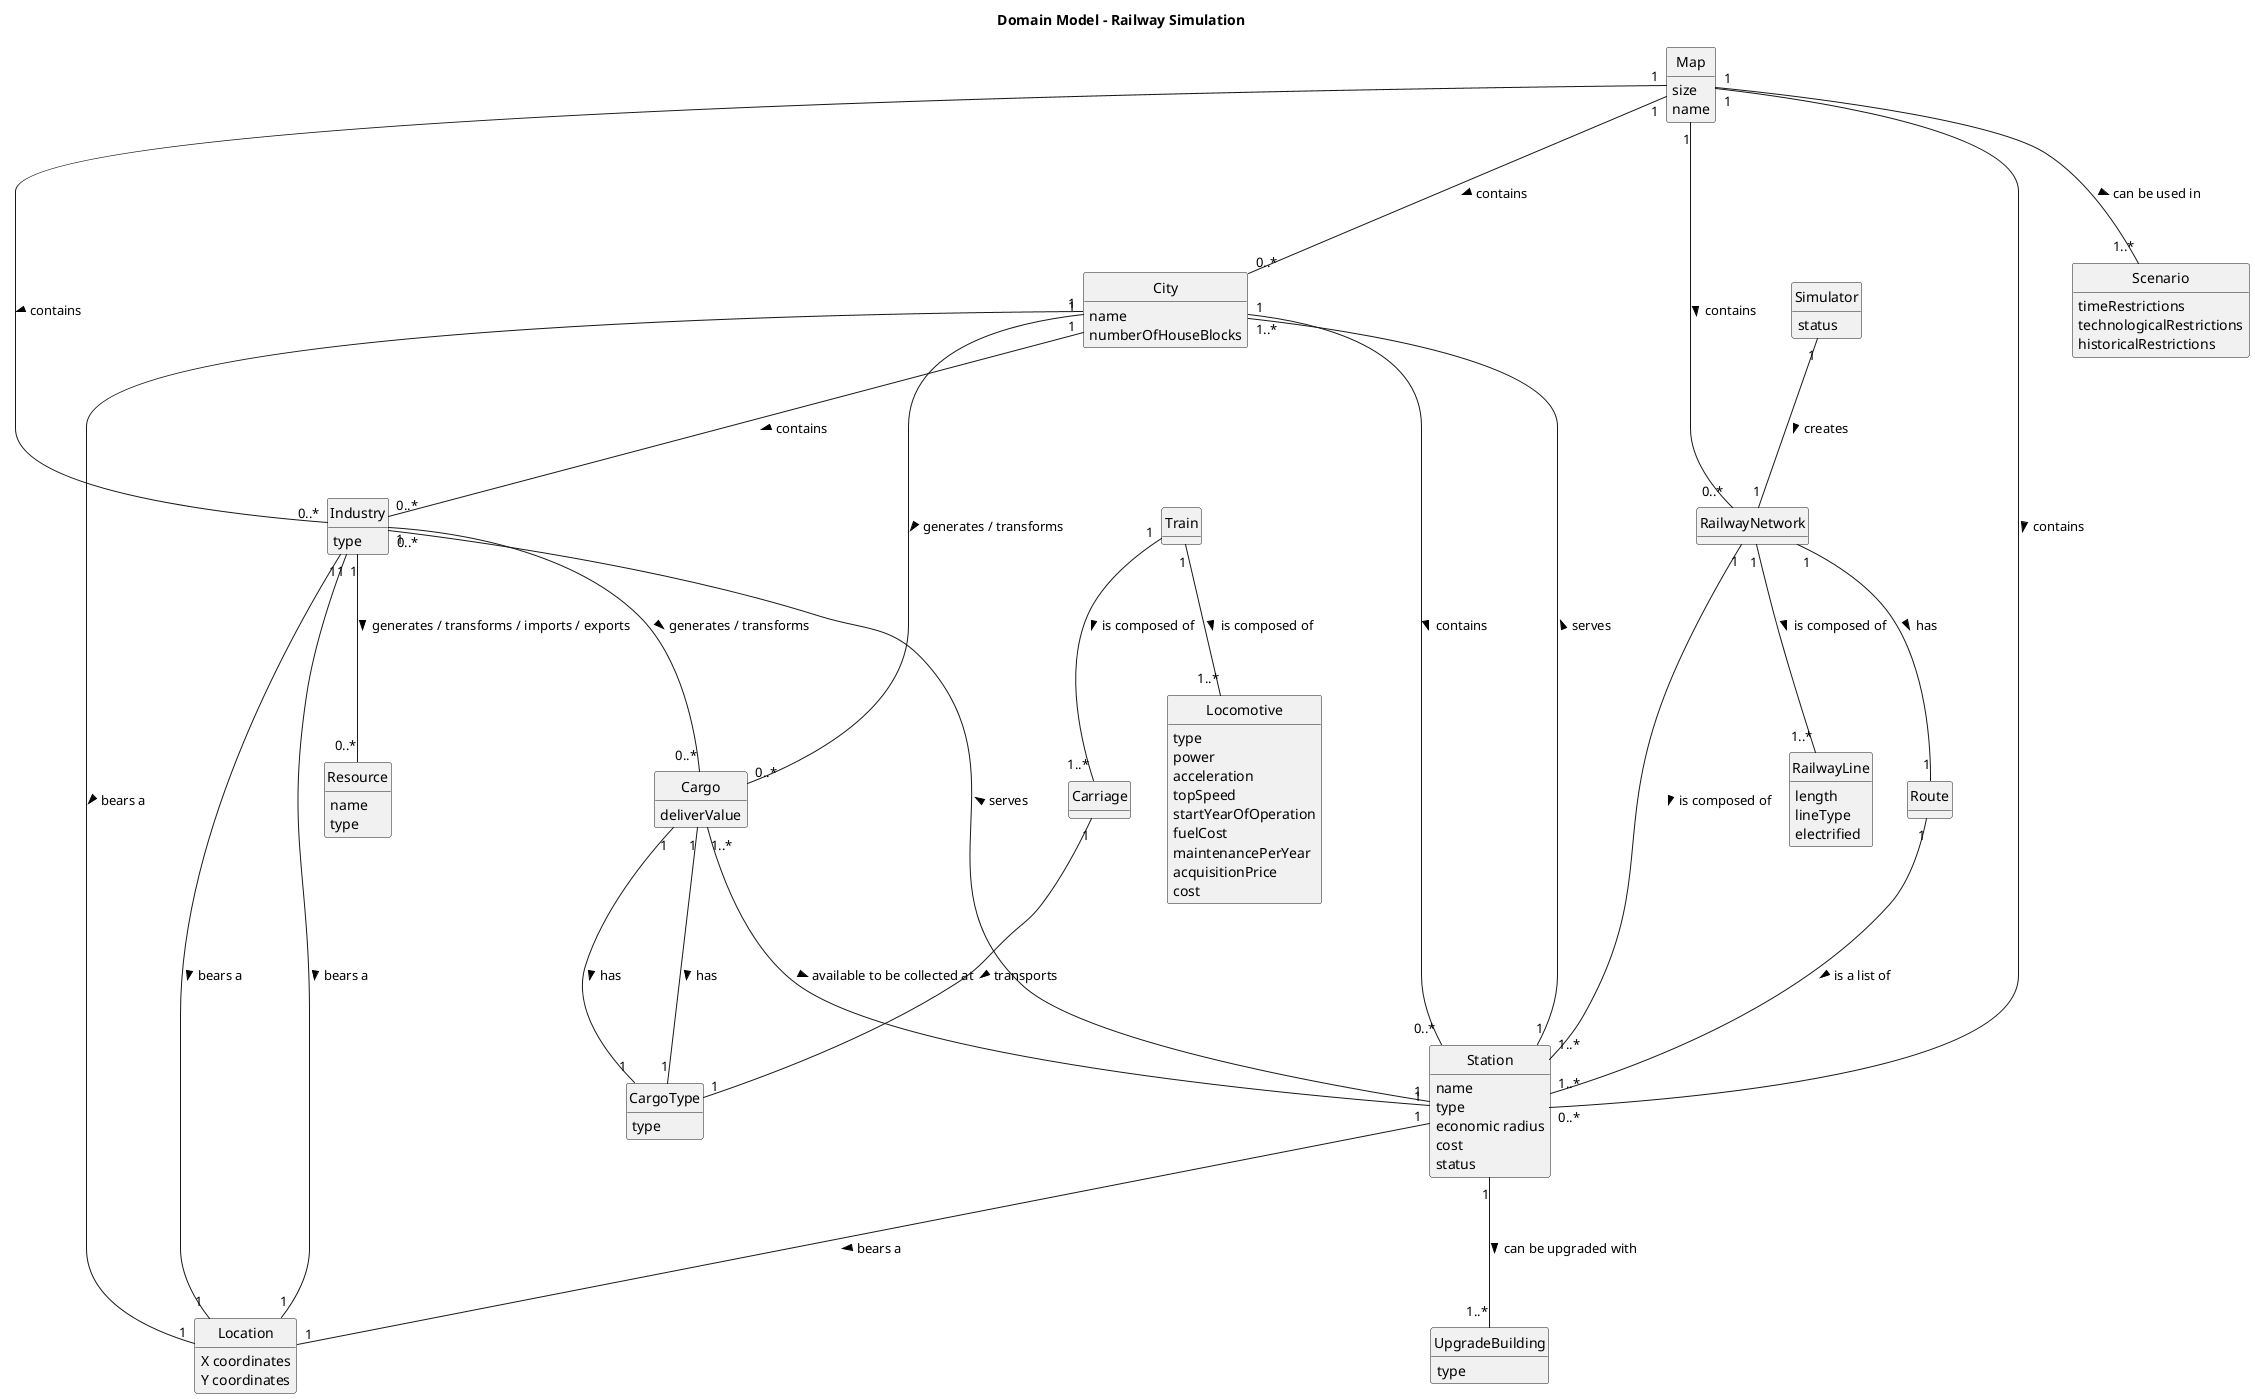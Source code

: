 @startuml

skinparam monochrome true
skinparam packageStyle rectangle
skinparam shadowing false
skinparam classAttributeIconSize 0
hide circle
hide methods

title Domain Model - Railway Simulation

class Map {
size
name
}

class City {
   name
   numberOfHouseBlocks
}

class Location{
X coordinates
Y coordinates
}

class Industry{
type
}

class Resource{
name
type
}

class Scenario{
    timeRestrictions
    technologicalRestrictions
    historicalRestrictions
}

class Simulator{
status
}

class RailwayNetwork{
}

class Station{
name
type
economic radius
cost
status
}

class Train{
}

class Route{
}

class Cargo{
deliverValue
}

class CargoType{
type
}

class RailwayLine{
length
lineType
electrified
}

class Locomotive{
type
power
acceleration
topSpeed
startYearOfOperation
fuelCost
maintenancePerYear
acquisitionPrice
cost
}

class Carriage{
}

class UpgradeBuilding{
type
}


Map "1" --- "0..*" City : contains >
Map "1" --- "0..*" RailwayNetwork : contains >
Map "1" --- "1..*" Scenario : can be used in >
' Scenario "1" --- "1" Map : uses >
Map "1" --- "0..*" Station : contains >
Map "1" --- "0..*" Industry : contains >
City "1" --- "1" Location : bears a >
Industry "1" --- "1" Location : bears a >
Station "1" --- "1" Location : bears a >
City "1" --- "0..*" Station : contains >
Industry "1" --- "1" Location : bears a >
City "1" --- "0..*" Industry : contains >
Industry "1" --- "0..*" Resource : generates / transforms / imports / exports >
Simulator "1" --- "1" RailwayNetwork : creates >
RailwayNetwork "1" --- "1..*" Station : is composed of >
Station "1" --- "1..*" City : serves >
Station "1" --- "0..*" Industry : serves >
RailwayNetwork "1" --- "1..*" RailwayLine : is composed of >
RailwayNetwork "1" --- "1" Route : has >
Cargo "1..*" --- "1" Station : available to be collected at >
Cargo "1" --- "1" CargoType : has >
City "1" --- "0..*" Cargo : generates / transforms >
Industry "1" --- "0..*" Cargo : generates / transforms >
Station "1" --- "1..*" UpgradeBuilding : can be upgraded with >
Train "1" --- "1..*" Locomotive : is composed of >
Train "1" --- "1..*" Carriage : is composed of >
Carriage "1" --- "1" CargoType : transports >
Cargo "1" --- "1" CargoType : has >
Route "1" --- "1..*" Station : is a list of >

@enduml